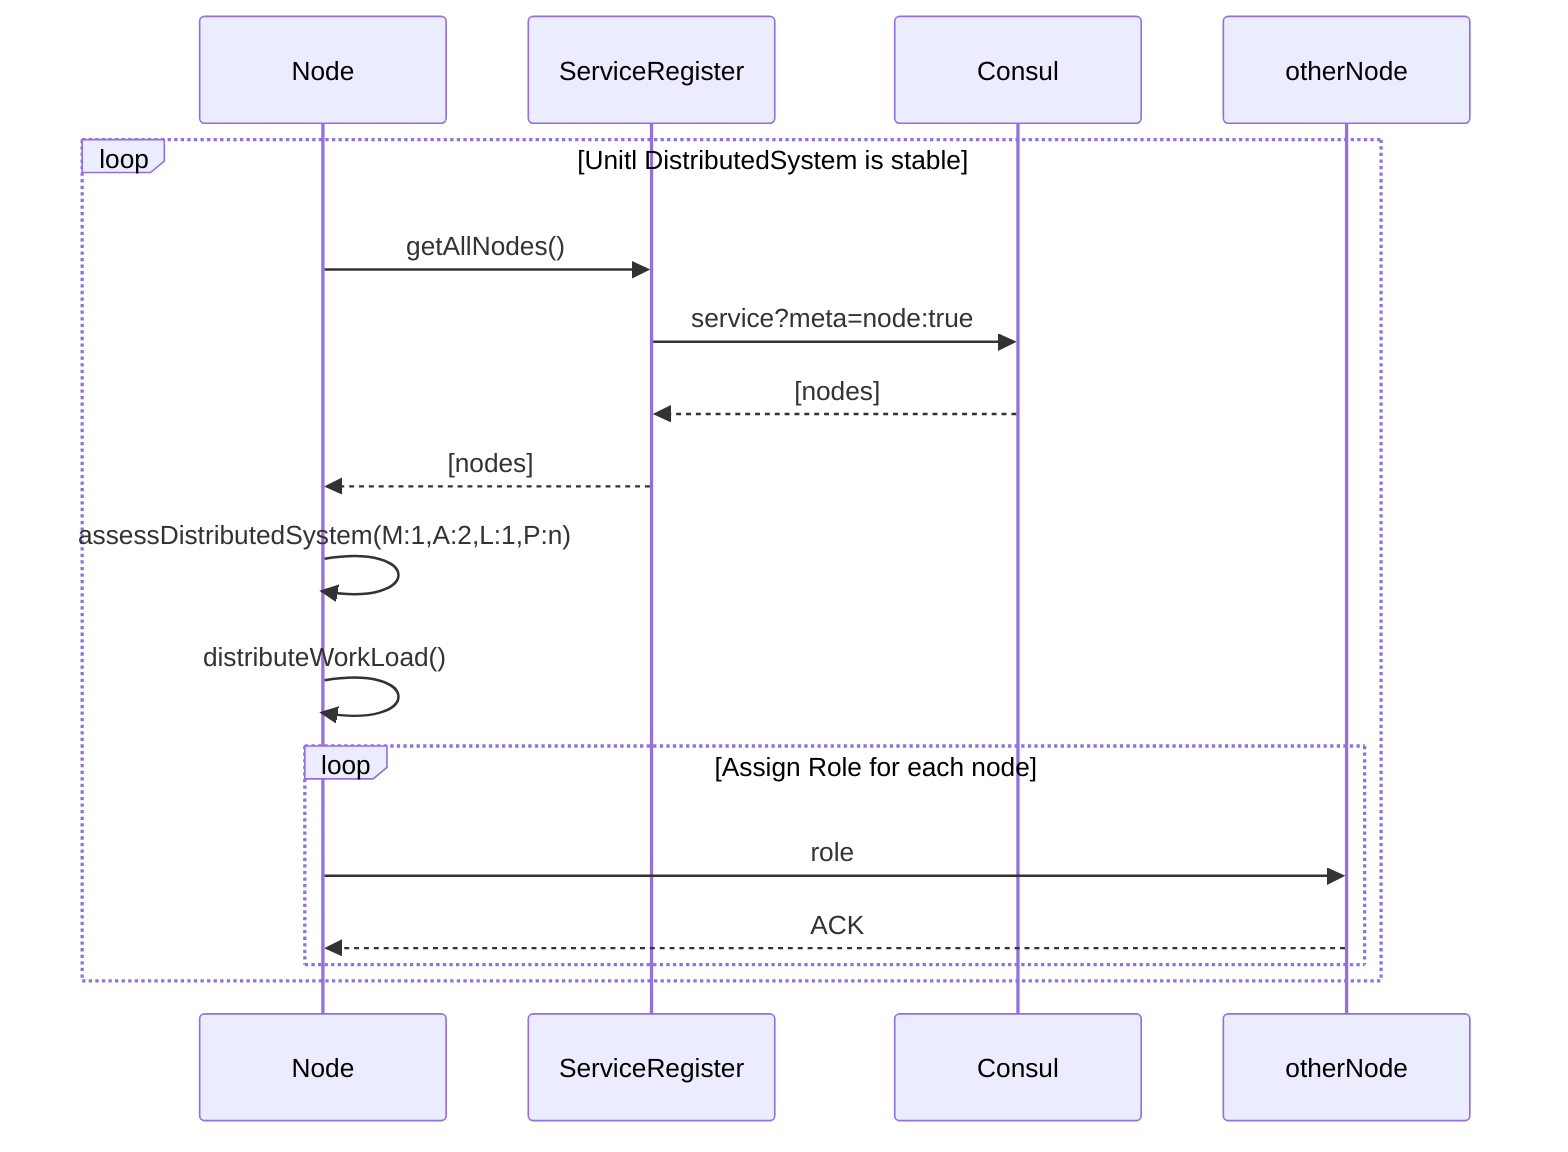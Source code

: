 sequenceDiagram 
    loop Unitl DistributedSystem is stable 
        Node->>ServiceRegister: getAllNodes()
        ServiceRegister->>Consul: service?meta=node:true
        Consul-->>ServiceRegister: [nodes]
        ServiceRegister-->>Node: [nodes]
        Node->>Node: assessDistributedSystem(M:1,A:2,L:1,P:n)
        Node->>Node: distributeWorkLoad()
        loop Assign Role for each node
            Node->>otherNode: role
            otherNode-->>Node: ACK
        end 
    end